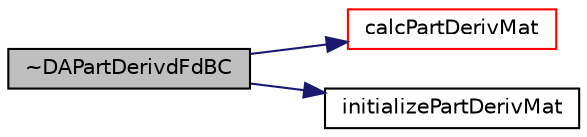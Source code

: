 digraph "~DAPartDerivdFdBC"
{
  bgcolor="transparent";
  edge [fontname="Helvetica",fontsize="10",labelfontname="Helvetica",labelfontsize="10"];
  node [fontname="Helvetica",fontsize="10",shape=record];
  rankdir="LR";
  Node2 [label="~DAPartDerivdFdBC",height=0.2,width=0.4,color="black", fillcolor="grey75", style="filled", fontcolor="black"];
  Node2 -> Node3 [color="midnightblue",fontsize="10",style="solid",fontname="Helvetica"];
  Node3 [label="calcPartDerivMat",height=0.2,width=0.4,color="red",URL="$classFoam_1_1DAPartDerivdFdBC.html#a3f0269fc7ba18e5fbfe29884960e7402",tooltip="compute the partial derivative matrix "];
  Node2 -> Node17 [color="midnightblue",fontsize="10",style="solid",fontname="Helvetica"];
  Node17 [label="initializePartDerivMat",height=0.2,width=0.4,color="black",URL="$classFoam_1_1DAPartDerivdFdBC.html#ad0fc03f5435f36411cd5554caa9e21e4",tooltip="initialize partial derivative matrix "];
}

